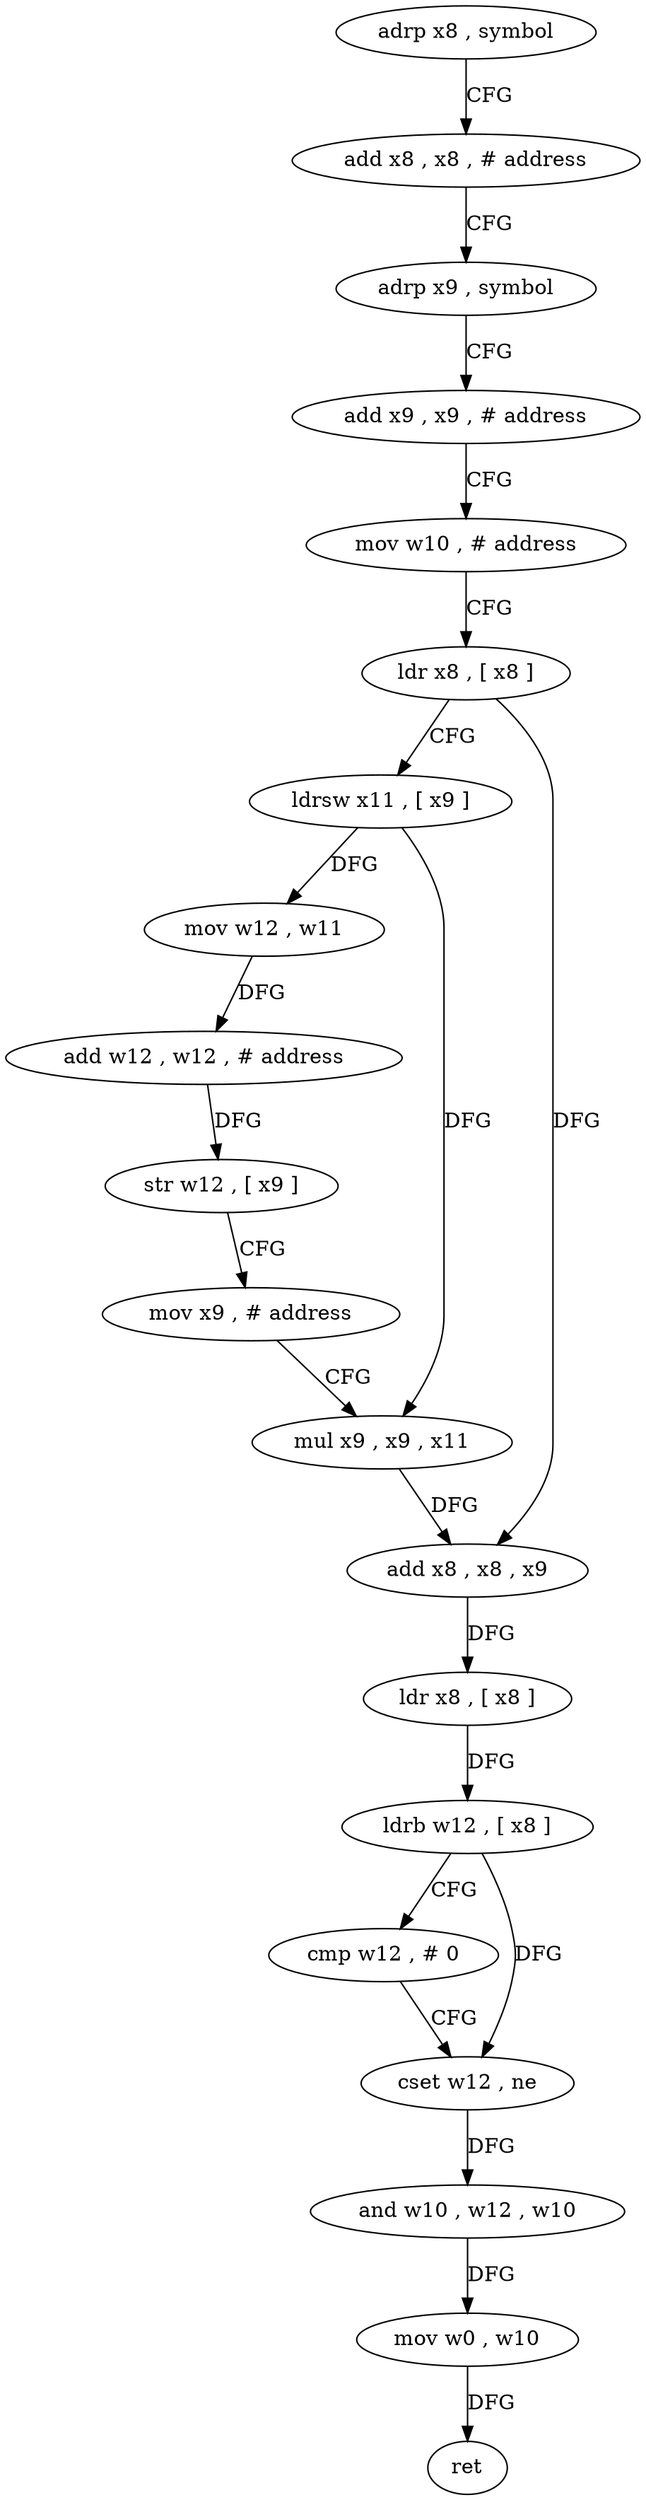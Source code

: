 digraph "func" {
"4202120" [label = "adrp x8 , symbol" ]
"4202124" [label = "add x8 , x8 , # address" ]
"4202128" [label = "adrp x9 , symbol" ]
"4202132" [label = "add x9 , x9 , # address" ]
"4202136" [label = "mov w10 , # address" ]
"4202140" [label = "ldr x8 , [ x8 ]" ]
"4202144" [label = "ldrsw x11 , [ x9 ]" ]
"4202148" [label = "mov w12 , w11" ]
"4202152" [label = "add w12 , w12 , # address" ]
"4202156" [label = "str w12 , [ x9 ]" ]
"4202160" [label = "mov x9 , # address" ]
"4202164" [label = "mul x9 , x9 , x11" ]
"4202168" [label = "add x8 , x8 , x9" ]
"4202172" [label = "ldr x8 , [ x8 ]" ]
"4202176" [label = "ldrb w12 , [ x8 ]" ]
"4202180" [label = "cmp w12 , # 0" ]
"4202184" [label = "cset w12 , ne" ]
"4202188" [label = "and w10 , w12 , w10" ]
"4202192" [label = "mov w0 , w10" ]
"4202196" [label = "ret" ]
"4202120" -> "4202124" [ label = "CFG" ]
"4202124" -> "4202128" [ label = "CFG" ]
"4202128" -> "4202132" [ label = "CFG" ]
"4202132" -> "4202136" [ label = "CFG" ]
"4202136" -> "4202140" [ label = "CFG" ]
"4202140" -> "4202144" [ label = "CFG" ]
"4202140" -> "4202168" [ label = "DFG" ]
"4202144" -> "4202148" [ label = "DFG" ]
"4202144" -> "4202164" [ label = "DFG" ]
"4202148" -> "4202152" [ label = "DFG" ]
"4202152" -> "4202156" [ label = "DFG" ]
"4202156" -> "4202160" [ label = "CFG" ]
"4202160" -> "4202164" [ label = "CFG" ]
"4202164" -> "4202168" [ label = "DFG" ]
"4202168" -> "4202172" [ label = "DFG" ]
"4202172" -> "4202176" [ label = "DFG" ]
"4202176" -> "4202180" [ label = "CFG" ]
"4202176" -> "4202184" [ label = "DFG" ]
"4202180" -> "4202184" [ label = "CFG" ]
"4202184" -> "4202188" [ label = "DFG" ]
"4202188" -> "4202192" [ label = "DFG" ]
"4202192" -> "4202196" [ label = "DFG" ]
}
